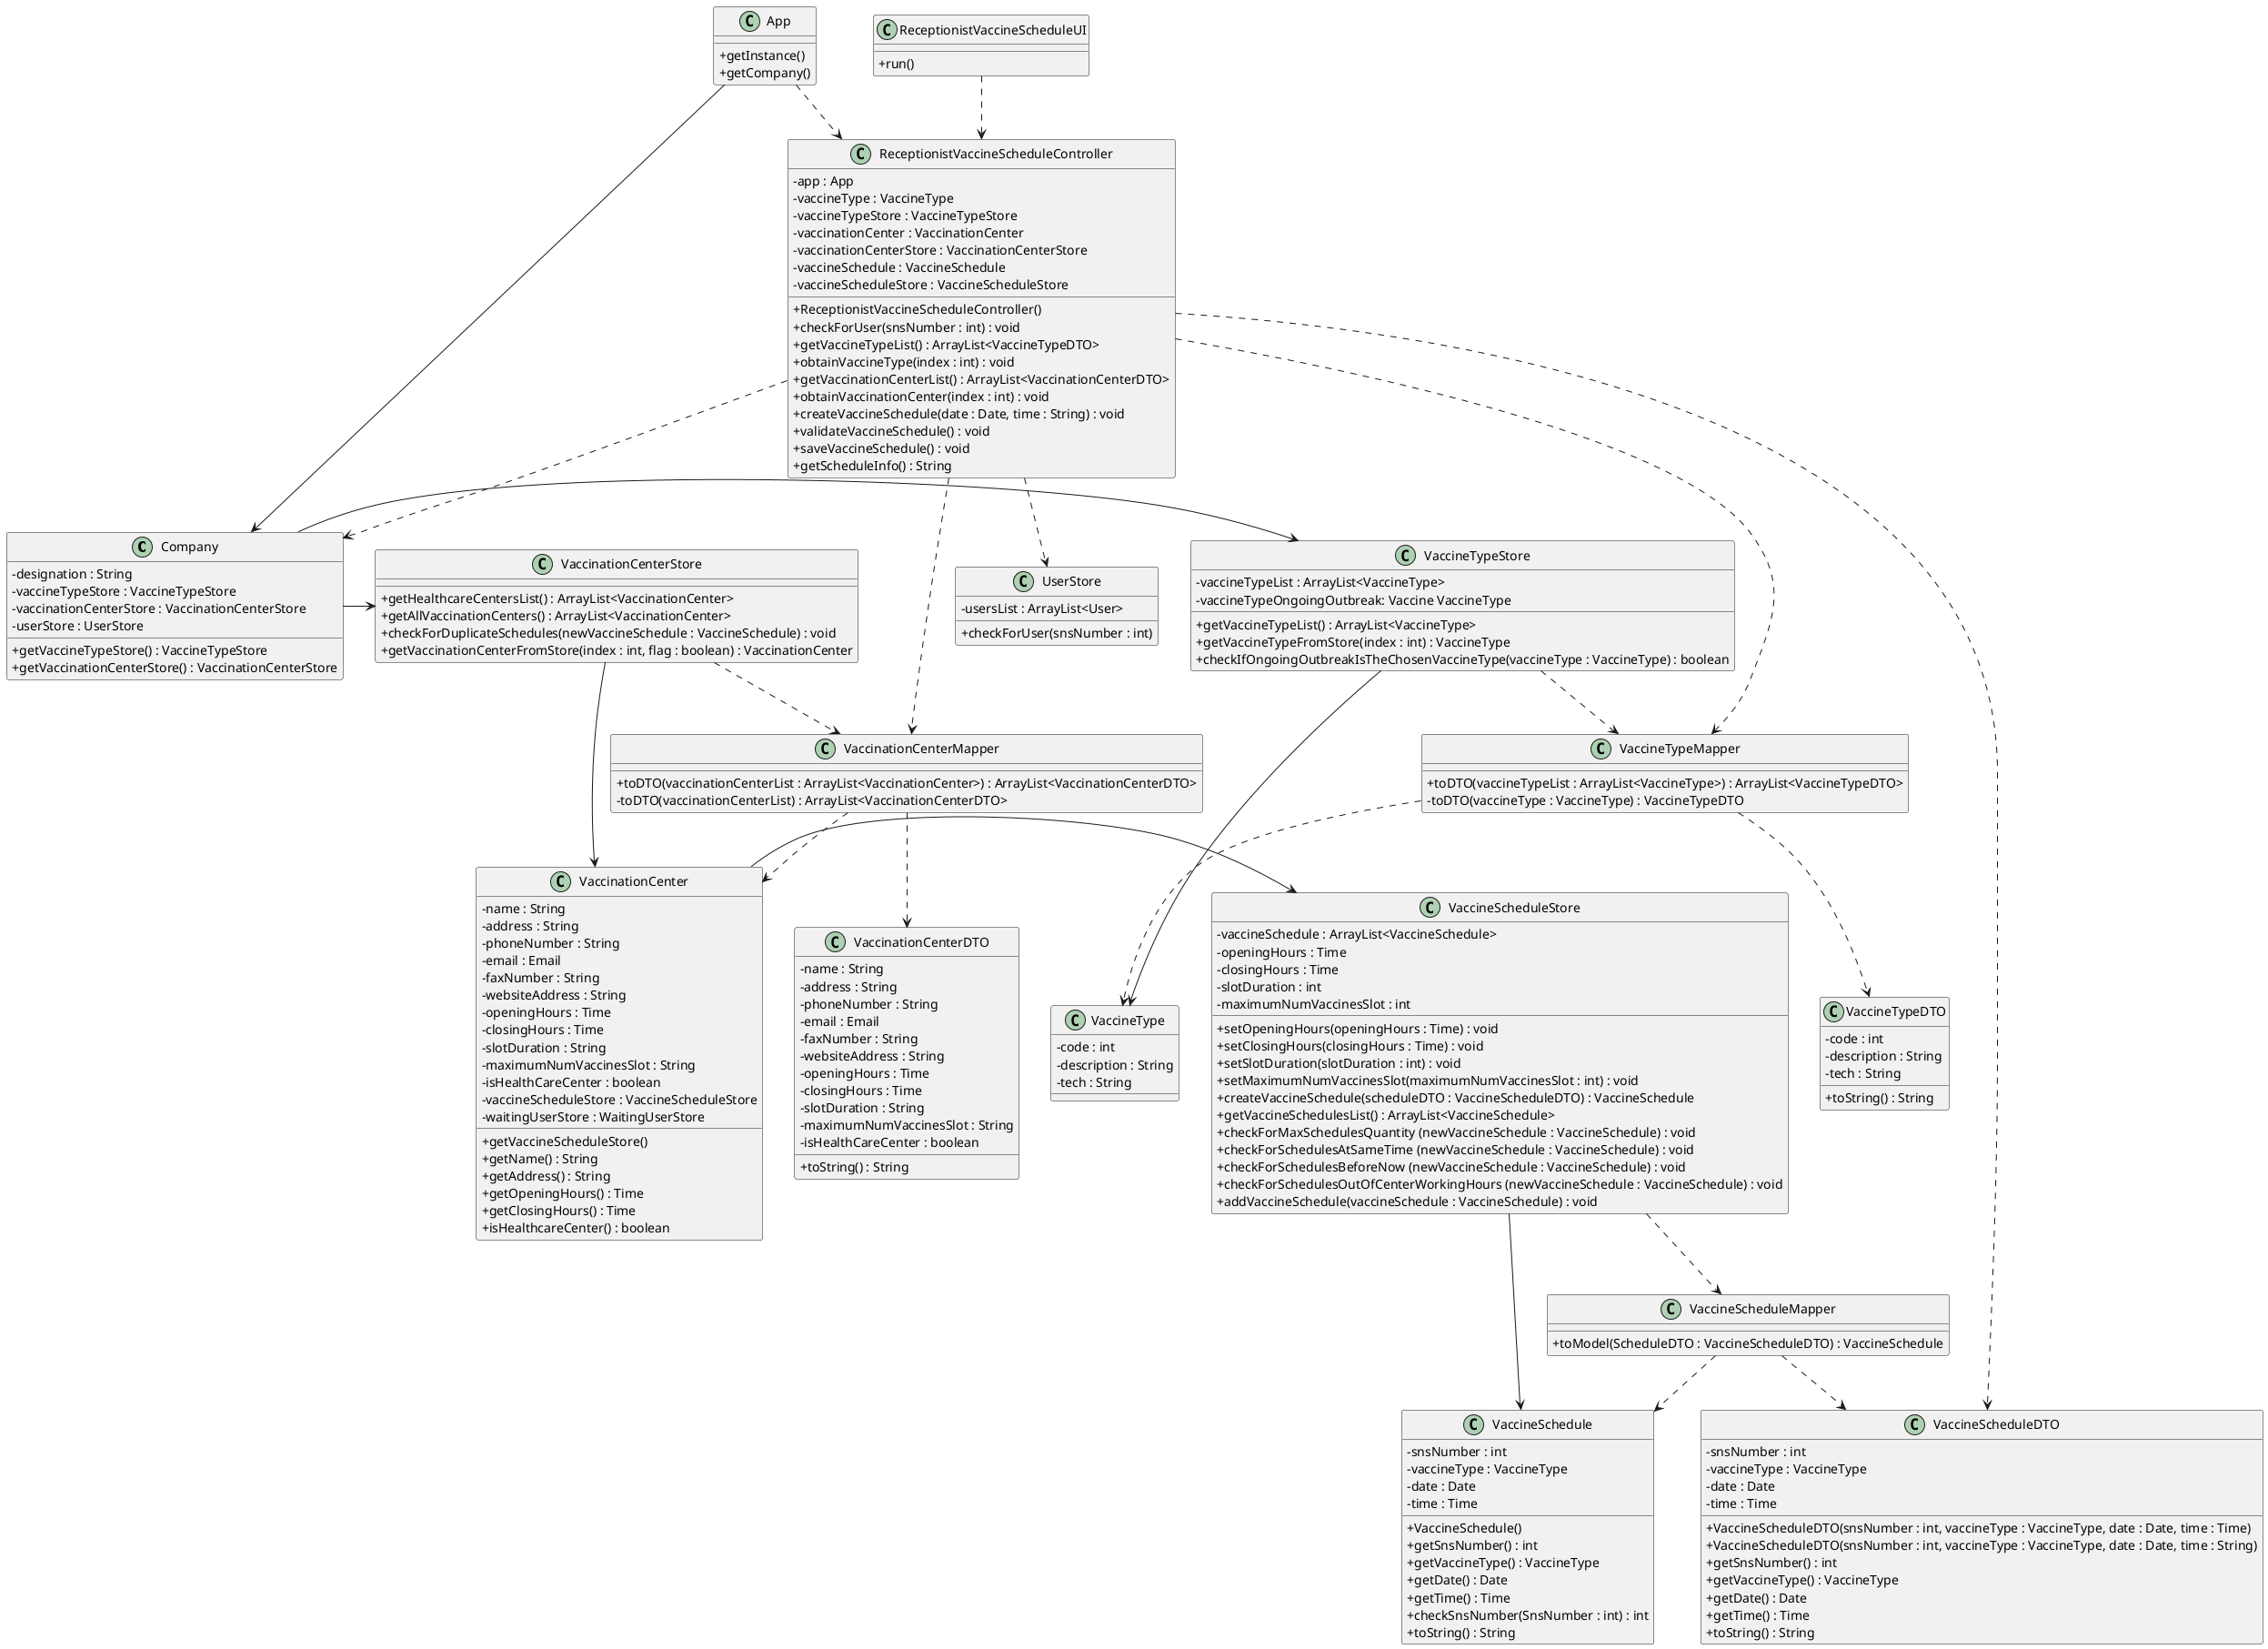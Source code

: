 @startuml
skinparam classAttributeIconSize 0

class Company{
- designation : String
- vaccineTypeStore : VaccineTypeStore
- vaccinationCenterStore : VaccinationCenterStore
- userStore : UserStore
+ getVaccineTypeStore() : VaccineTypeStore
+ getVaccinationCenterStore() : VaccinationCenterStore
}

class App{
+ getInstance()
+ getCompany()
}

'-----------------------------------------------------'

class ReceptionistVaccineScheduleUI{
+ run()
}

class ReceptionistVaccineScheduleController{
- app : App
- vaccineType : VaccineType
- vaccineTypeStore : VaccineTypeStore
- vaccinationCenter : VaccinationCenter
- vaccinationCenterStore : VaccinationCenterStore
- vaccineSchedule : VaccineSchedule
- vaccineScheduleStore : VaccineScheduleStore

+ ReceptionistVaccineScheduleController()
+ checkForUser(snsNumber : int) : void
+ getVaccineTypeList() : ArrayList<VaccineTypeDTO>
+ obtainVaccineType(index : int) : void
+ getVaccinationCenterList() : ArrayList<VaccinationCenterDTO>
+ obtainVaccinationCenter(index : int) : void
+ createVaccineSchedule(date : Date, time : String) : void
+ validateVaccineSchedule() : void
+ saveVaccineSchedule() : void
+ getScheduleInfo() : String
}
class VaccineSchedule{
- snsNumber : int
- vaccineType : VaccineType
- date : Date
- time : Time
+ VaccineSchedule()
+ getSnsNumber() : int
+ getVaccineType() : VaccineType
+ getDate() : Date
+ getTime() : Time
+ checkSnsNumber(SnsNumber : int) : int
+ toString() : String
}

class VaccineScheduleStore{
- vaccineSchedule : ArrayList<VaccineSchedule>
- openingHours : Time
- closingHours : Time
- slotDuration : int
- maximumNumVaccinesSlot : int
+ setOpeningHours(openingHours : Time) : void
+ setClosingHours(closingHours : Time) : void
+ setSlotDuration(slotDuration : int) : void
+ setMaximumNumVaccinesSlot(maximumNumVaccinesSlot : int) : void
+ createVaccineSchedule(scheduleDTO : VaccineScheduleDTO) : VaccineSchedule
+ getVaccineSchedulesList() : ArrayList<VaccineSchedule>
+ checkForMaxSchedulesQuantity (newVaccineSchedule : VaccineSchedule) : void
+ checkForSchedulesAtSameTime (newVaccineSchedule : VaccineSchedule) : void
+ checkForSchedulesBeforeNow (newVaccineSchedule : VaccineSchedule) : void
+ checkForSchedulesOutOfCenterWorkingHours (newVaccineSchedule : VaccineSchedule) : void
+ addVaccineSchedule(vaccineSchedule : VaccineSchedule) : void
}

class VaccineScheduleMapper{
+ toModel(ScheduleDTO : VaccineScheduleDTO) : VaccineSchedule
}

class VaccineScheduleDTO{
- snsNumber : int
- vaccineType : VaccineType
- date : Date
- time : Time
+ VaccineScheduleDTO(snsNumber : int, vaccineType : VaccineType, date : Date, time : Time)
+ VaccineScheduleDTO(snsNumber : int, vaccineType : VaccineType, date : Date, time : String)
+ getSnsNumber() : int
+ getVaccineType() : VaccineType
+ getDate() : Date
+ getTime() : Time
+ toString() : String
}




'------------------------------------------------------------------------'

class VaccinationCenter{
- name : String
- address : String
- phoneNumber : String
- email : Email
- faxNumber : String
- websiteAddress : String
- openingHours : Time
- closingHours : Time
- slotDuration : String
- maximumNumVaccinesSlot : String
- isHealthCareCenter : boolean
- vaccineScheduleStore : VaccineScheduleStore
- waitingUserStore : WaitingUserStore
+ getVaccineScheduleStore()
+ getName() : String
+ getAddress() : String
+ getOpeningHours() : Time
+ getClosingHours() : Time
+ isHealthcareCenter() : boolean
}

class VaccinationCenterStore{
+ getHealthcareCentersList() : ArrayList<VaccinationCenter>
+ getAllVaccinationCenters() : ArrayList<VaccinationCenter>
+ checkForDuplicateSchedules(newVaccineSchedule : VaccineSchedule) : void
+ getVaccinationCenterFromStore(index : int, flag : boolean) : VaccinationCenter
}

class VaccinationCenterMapper{
+ toDTO(vaccinationCenterList : ArrayList<VaccinationCenter>) : ArrayList<VaccinationCenterDTO>
- toDTO(vaccinationCenterList) : ArrayList<VaccinationCenterDTO>
}

class VaccinationCenterDTO{
- name : String
- address : String
- phoneNumber : String
- email : Email
- faxNumber : String
- websiteAddress : String
- openingHours : Time
- closingHours : Time
- slotDuration : String
- maximumNumVaccinesSlot : String
- isHealthCareCenter : boolean
+ toString() : String
}

'---------------------------------------------------------------'

class VaccineType{
- code : int
- description : String
- tech : String
}

class VaccineTypeStore{
- vaccineTypeList : ArrayList<VaccineType>
- vaccineTypeOngoingOutbreak: Vaccine VaccineType
+ getVaccineTypeList() : ArrayList<VaccineType>
+ getVaccineTypeFromStore(index : int) : VaccineType
+ checkIfOngoingOutbreakIsTheChosenVaccineType(vaccineType : VaccineType) : boolean
}

class VaccineTypeMapper{
+ toDTO(vaccineTypeList : ArrayList<VaccineType>) : ArrayList<VaccineTypeDTO>
- toDTO(vaccineType : VaccineType) : VaccineTypeDTO
}

class VaccineTypeDTO{
- code : int
- description : String
- tech : String
+ toString() : String
}

class UserStore{
- usersList : ArrayList<User>
+ checkForUser(snsNumber : int)
}


App -> Company
App ..> ReceptionistVaccineScheduleController
ReceptionistVaccineScheduleUI ..> ReceptionistVaccineScheduleController
ReceptionistVaccineScheduleController ..down> UserStore
ReceptionistVaccineScheduleController ..down> VaccineTypeMapper
ReceptionistVaccineScheduleController ..down> Company
VaccineTypeMapper ..> VaccineTypeDTO
VaccineTypeMapper ..> VaccineType
ReceptionistVaccineScheduleController ..> VaccinationCenterMapper
VaccinationCenterMapper ..> VaccinationCenterDTO
VaccinationCenterMapper ..> VaccinationCenter

Company -> VaccineTypeStore
Company -> VaccinationCenterStore
VaccineTypeStore -> VaccineType
VaccineTypeStore ..> VaccineTypeMapper
VaccinationCenterStore -> VaccinationCenter
VaccinationCenterStore ..> VaccinationCenterMapper
VaccinationCenter -> VaccineScheduleStore
VaccineScheduleStore -> VaccineSchedule
VaccineScheduleStore ..> VaccineScheduleMapper
VaccineScheduleMapper ..> VaccineScheduleDTO
VaccineScheduleMapper ..> VaccineSchedule
ReceptionistVaccineScheduleController ..> VaccineScheduleDTO

@end